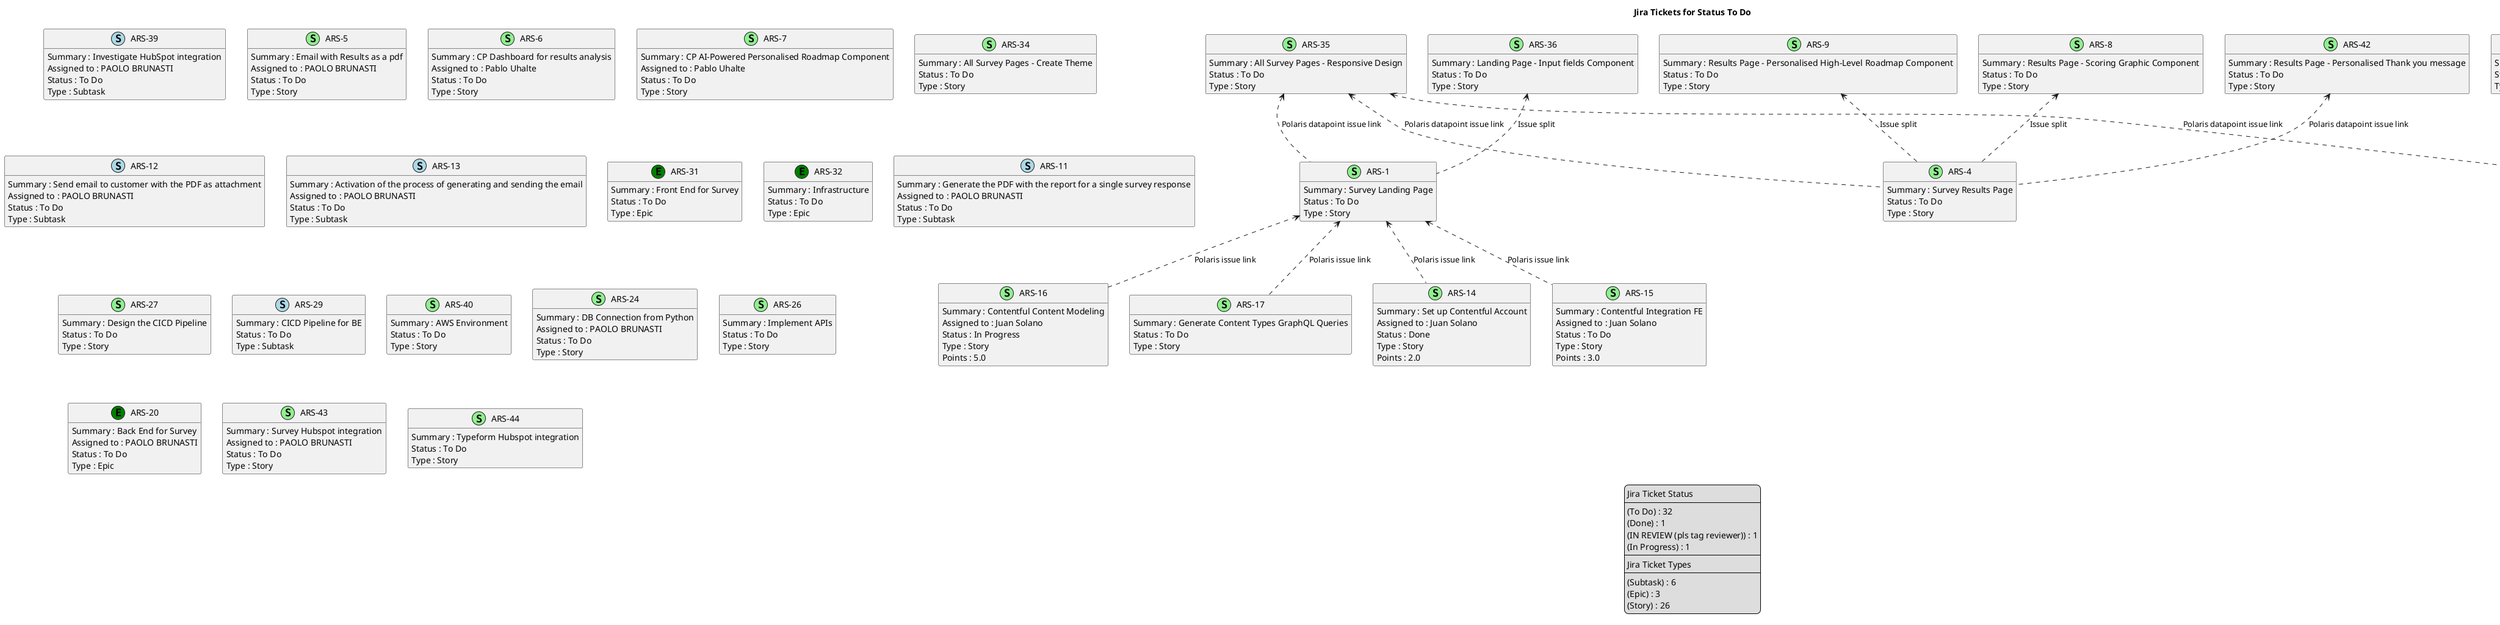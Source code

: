 @startuml
'https://plantuml.com/class-diagram

' GENERATE CLASS DIAGRAM ===========
' Generated at    : Wed May 08 10:02:20 CEST 2024

title Jira Tickets for Status To Do
hide empty members

legend
Jira Ticket Status
----
(To Do) : 32
(Done) : 1
(IN REVIEW (pls tag reviewer)) : 1
(In Progress) : 1
----
Jira Ticket Types
----
(Subtask) : 6
(Epic) : 3
(Story) : 26
end legend


' Tickets =======
class "ARS-16" << (S,lightgreen) >> {
  Summary : Contentful Content Modeling
  Assigned to : Juan Solano
  Status : In Progress
  Type : Story
  Points : 5.0
}

class "ARS-38" << (S,lightgreen) >> {
  Summary : Generate Gitlab Pipeline
  Assigned to : Juan Solano
  Status : IN REVIEW (pls tag reviewer)
  Type : Story
  Points : 3.0
}

class "ARS-39" << (S,lightblue) >> {
  Summary : Investigate HubSpot integration
  Assigned to : PAOLO BRUNASTI
  Status : To Do
  Type : Subtask
}

class "ARS-17" << (S,lightgreen) >> {
  Summary : Generate Content Types GraphQL Queries
  Status : To Do
  Type : Story
}

class "ARS-5" << (S,lightgreen) >> {
  Summary : Email with Results as a pdf
  Assigned to : PAOLO BRUNASTI
  Status : To Do
  Type : Story
}

class "ARS-6" << (S,lightgreen) >> {
  Summary : CP Dashboard for results analysis
  Assigned to : Pablo Uhalte
  Status : To Do
  Type : Story
}

class "ARS-3" << (S,lightgreen) >> {
  Summary : Questions Page - Progress Bar Component
  Status : To Do
  Type : Story
}

class "ARS-4" << (S,lightgreen) >> {
  Summary : Survey Results Page
  Status : To Do
  Type : Story
}

class "ARS-9" << (S,lightgreen) >> {
  Summary : Results Page - Personalised High-Level Roadmap Component
  Status : To Do
  Type : Story
}

class "ARS-7" << (S,lightgreen) >> {
  Summary : CP AI-Powered Personalised Roadmap Component
  Assigned to : Pablo Uhalte
  Status : To Do
  Type : Story
}

class "ARS-8" << (S,lightgreen) >> {
  Summary : Results Page - Scoring Graphic Component
  Status : To Do
  Type : Story
}

class "ARS-34" << (S,lightgreen) >> {
  Summary : All Survey Pages - Create Theme
  Status : To Do
  Type : Story
}

class "ARS-12" << (S,lightblue) >> {
  Summary : Send email to customer with the PDF as attachment
  Assigned to : PAOLO BRUNASTI
  Status : To Do
  Type : Subtask
}

class "ARS-35" << (S,lightgreen) >> {
  Summary : All Survey Pages - Responsive Design
  Status : To Do
  Type : Story
}

class "ARS-13" << (S,lightblue) >> {
  Summary : Activation of the process of generating and sending the email
  Assigned to : PAOLO BRUNASTI
  Status : To Do
  Type : Subtask
}

class "ARS-36" << (S,lightgreen) >> {
  Summary : Landing Page - Input fields Component
  Status : To Do
  Type : Story
}

class "ARS-14" << (S,lightgreen) >> {
  Summary : Set up Contentful Account
  Assigned to : Juan Solano
  Status : Done
  Type : Story
  Points : 2.0
}

class "ARS-15" << (S,lightgreen) >> {
  Summary : Contentful Integration FE
  Assigned to : Juan Solano
  Status : To Do
  Type : Story
  Points : 3.0
}

class "ARS-1" << (S,lightgreen) >> {
  Summary : Survey Landing Page
  Status : To Do
  Type : Story
}

class "ARS-2" << (S,lightgreen) >> {
  Summary : Survey Questions Pages
  Status : To Do
  Type : Story
}

class "ARS-31" << (E,green) >> {
  Summary : Front End for Survey
  Status : To Do
  Type : Epic
}

class "ARS-32" << (E,green) >> {
  Summary : Infrastructure
  Status : To Do
  Type : Epic
}

class "ARS-33" << (S,lightgreen) >> {
  Summary : Questions Page - Save Survey Progress
  Status : To Do
  Type : Story
}

class "ARS-11" << (S,lightblue) >> {
  Summary : Generate the PDF with the report for a single survey response
  Assigned to : PAOLO BRUNASTI
  Status : To Do
  Type : Subtask
}

class "ARS-27" << (S,lightgreen) >> {
  Summary : Design the CICD Pipeline
  Status : To Do
  Type : Story
}

class "ARS-28" << (S,lightblue) >> {
  Summary : CICD Pipeline for FE
  Status : To Do
  Type : Subtask
}

class "ARS-29" << (S,lightblue) >> {
  Summary : CICD Pipeline for BE
  Status : To Do
  Type : Subtask
}

class "ARS-40" << (S,lightgreen) >> {
  Summary : AWS Environment
  Status : To Do
  Type : Story
}

class "ARS-24" << (S,lightgreen) >> {
  Summary : DB Connection from Python
  Assigned to : PAOLO BRUNASTI
  Status : To Do
  Type : Story
}

class "ARS-26" << (S,lightgreen) >> {
  Summary : Implement APIs
  Status : To Do
  Type : Story
}

class "ARS-41" << (S,lightgreen) >> {
  Summary : Questions Page - Personalised with company name
  Status : To Do
  Type : Story
}

class "ARS-42" << (S,lightgreen) >> {
  Summary : Results Page - Personalised Thank you message
  Status : To Do
  Type : Story
}

class "ARS-20" << (E,green) >> {
  Summary : Back End for Survey
  Assigned to : PAOLO BRUNASTI
  Status : To Do
  Type : Epic
}

class "ARS-43" << (S,lightgreen) >> {
  Summary : Survey Hubspot integration
  Assigned to : PAOLO BRUNASTI
  Status : To Do
  Type : Story
}

class "ARS-44" << (S,lightgreen) >> {
  Summary : Typeform Hubspot integration
  Status : To Do
  Type : Story
}



' Links =======
"ARS-3" <.. "ARS-2" : Issue split
"ARS-9" <.. "ARS-4" : Issue split
"ARS-8" <.. "ARS-4" : Issue split
"ARS-35" <.. "ARS-1" : Polaris datapoint issue link
"ARS-35" <.. "ARS-2" : Polaris datapoint issue link
"ARS-35" <.. "ARS-4" : Polaris datapoint issue link
"ARS-36" <.. "ARS-1" : Issue split
"ARS-1" <.. "ARS-14" : Polaris issue link
"ARS-1" <.. "ARS-15" : Polaris issue link
"ARS-1" <.. "ARS-16" : Polaris issue link
"ARS-1" <.. "ARS-17" : Polaris issue link
"ARS-33" <.. "ARS-2" : Issue split
"ARS-28" <.. "ARS-38" : Cloners
"ARS-41" <.. "ARS-2" : Polaris datapoint issue link
"ARS-42" <.. "ARS-4" : Polaris datapoint issue link


@enduml
